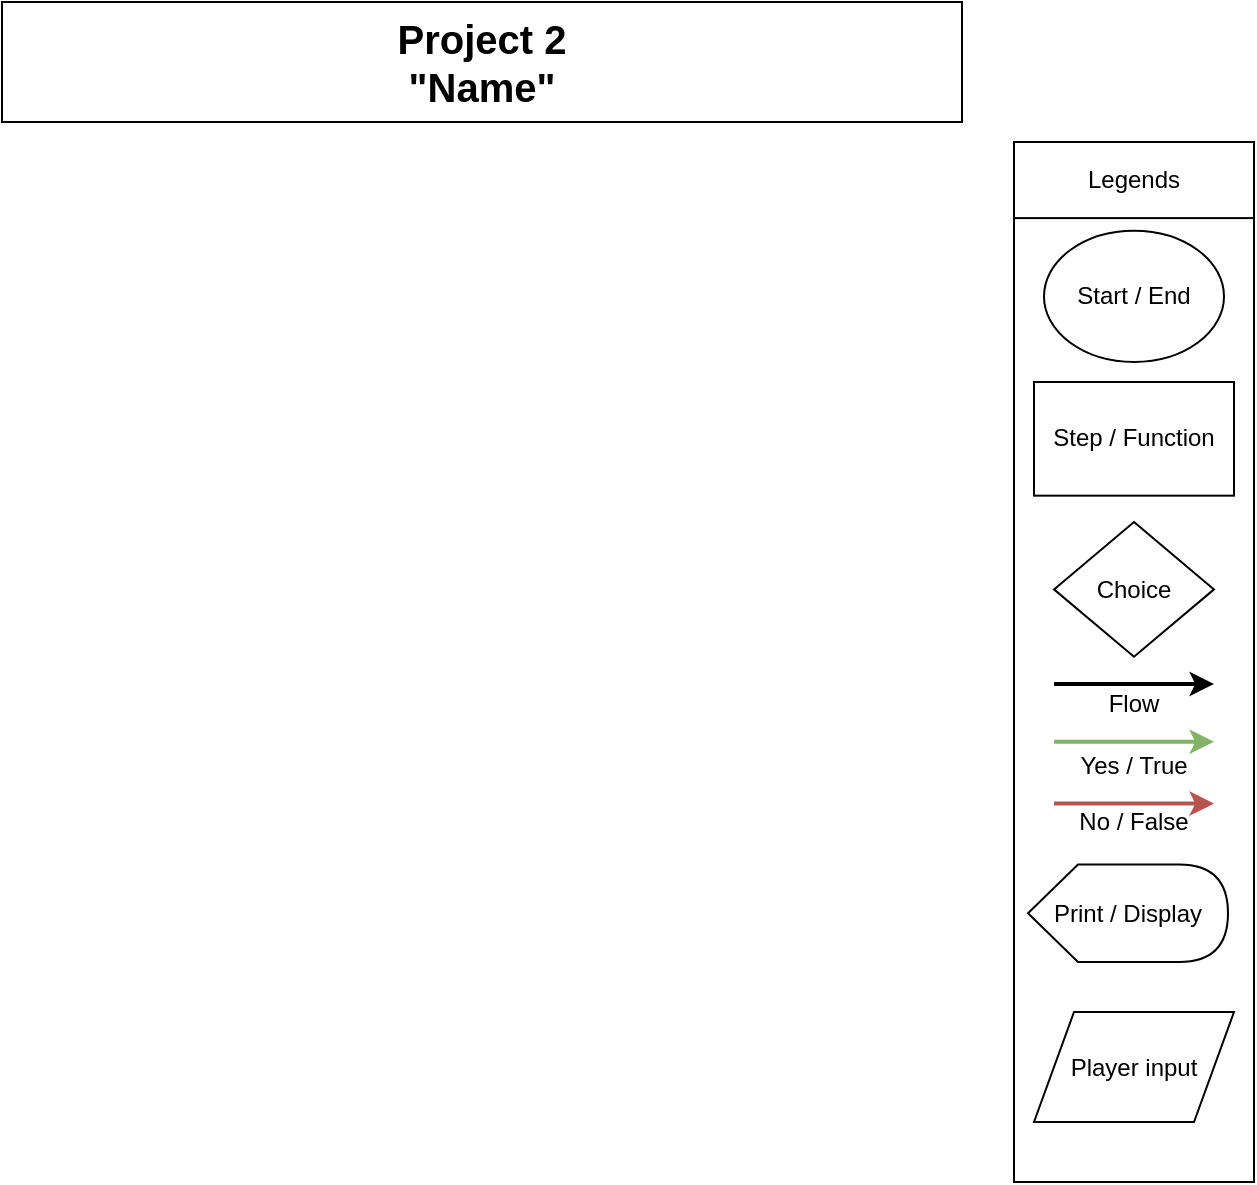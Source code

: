 <mxfile version="13.6.2" type="device"><diagram id="J9-rcBfEQGX09gcnp4mj" name="Page-1"><mxGraphModel dx="1264" dy="592" grid="1" gridSize="10" guides="1" tooltips="1" connect="1" arrows="1" fold="1" page="1" pageScale="1" pageWidth="827" pageHeight="1169" math="0" shadow="0"><root><mxCell id="0"/><mxCell id="1" parent="0"/><mxCell id="VCnG5QMiHwZn5JotL2Vl-1" value="" style="group" vertex="1" connectable="0" parent="1"><mxGeometry x="680" y="80" width="120" height="520" as="geometry"/></mxCell><mxCell id="VCnG5QMiHwZn5JotL2Vl-2" value="" style="group" vertex="1" connectable="0" parent="VCnG5QMiHwZn5JotL2Vl-1"><mxGeometry width="120" height="520" as="geometry"/></mxCell><mxCell id="VCnG5QMiHwZn5JotL2Vl-3" value="" style="rounded=0;whiteSpace=wrap;html=1;" vertex="1" parent="VCnG5QMiHwZn5JotL2Vl-2"><mxGeometry width="120" height="520" as="geometry"/></mxCell><mxCell id="VCnG5QMiHwZn5JotL2Vl-4" value="Start / End" style="ellipse;whiteSpace=wrap;html=1;" vertex="1" parent="VCnG5QMiHwZn5JotL2Vl-2"><mxGeometry x="15" y="44.4" width="90" height="65.6" as="geometry"/></mxCell><mxCell id="VCnG5QMiHwZn5JotL2Vl-5" value="Step / Function" style="rounded=0;whiteSpace=wrap;html=1;" vertex="1" parent="VCnG5QMiHwZn5JotL2Vl-2"><mxGeometry x="10" y="120.0" width="100" height="56.83" as="geometry"/></mxCell><mxCell id="VCnG5QMiHwZn5JotL2Vl-6" value="Choice" style="rhombus;whiteSpace=wrap;html=1;" vertex="1" parent="VCnG5QMiHwZn5JotL2Vl-2"><mxGeometry x="20" y="190.003" width="80" height="67.378" as="geometry"/></mxCell><mxCell id="VCnG5QMiHwZn5JotL2Vl-7" value="" style="endArrow=classic;html=1;strokeWidth=2;" edge="1" parent="VCnG5QMiHwZn5JotL2Vl-2"><mxGeometry width="50" height="50" relative="1" as="geometry"><mxPoint x="20" y="270.988" as="sourcePoint"/><mxPoint x="100" y="270.988" as="targetPoint"/></mxGeometry></mxCell><mxCell id="VCnG5QMiHwZn5JotL2Vl-8" value="" style="endArrow=classic;html=1;strokeWidth=2;fillColor=#d5e8d4;strokeColor=#82b366;" edge="1" parent="VCnG5QMiHwZn5JotL2Vl-2"><mxGeometry width="50" height="50" relative="1" as="geometry"><mxPoint x="20" y="299.89" as="sourcePoint"/><mxPoint x="100" y="299.89" as="targetPoint"/></mxGeometry></mxCell><mxCell id="VCnG5QMiHwZn5JotL2Vl-9" value="" style="endArrow=classic;html=1;strokeWidth=2;fillColor=#f8cecc;strokeColor=#b85450;" edge="1" parent="VCnG5QMiHwZn5JotL2Vl-2"><mxGeometry width="50" height="50" relative="1" as="geometry"><mxPoint x="20" y="330.793" as="sourcePoint"/><mxPoint x="100" y="330.793" as="targetPoint"/></mxGeometry></mxCell><mxCell id="VCnG5QMiHwZn5JotL2Vl-10" value="Flow" style="text;html=1;strokeColor=none;fillColor=none;align=center;verticalAlign=middle;whiteSpace=wrap;rounded=0;" vertex="1" parent="VCnG5QMiHwZn5JotL2Vl-2"><mxGeometry x="20" y="273" width="80" height="16.95" as="geometry"/></mxCell><mxCell id="VCnG5QMiHwZn5JotL2Vl-11" value="Yes / True" style="text;html=1;strokeColor=none;fillColor=none;align=center;verticalAlign=middle;whiteSpace=wrap;rounded=0;" vertex="1" parent="VCnG5QMiHwZn5JotL2Vl-2"><mxGeometry x="20" y="300" width="80" height="23.84" as="geometry"/></mxCell><mxCell id="VCnG5QMiHwZn5JotL2Vl-12" value="No / False" style="text;html=1;strokeColor=none;fillColor=none;align=center;verticalAlign=middle;whiteSpace=wrap;rounded=0;" vertex="1" parent="VCnG5QMiHwZn5JotL2Vl-2"><mxGeometry x="20" y="331" width="80" height="17.74" as="geometry"/></mxCell><mxCell id="VCnG5QMiHwZn5JotL2Vl-13" value="Legends" style="text;html=1;fillColor=none;align=center;verticalAlign=middle;whiteSpace=wrap;rounded=0;strokeColor=#000000;" vertex="1" parent="VCnG5QMiHwZn5JotL2Vl-2"><mxGeometry width="120" height="38.049" as="geometry"/></mxCell><mxCell id="VCnG5QMiHwZn5JotL2Vl-14" value="Print / Display" style="shape=display;whiteSpace=wrap;html=1;strokeColor=#000000;" vertex="1" parent="VCnG5QMiHwZn5JotL2Vl-2"><mxGeometry x="7" y="361.22" width="100" height="48.78" as="geometry"/></mxCell><mxCell id="VCnG5QMiHwZn5JotL2Vl-15" value="Player input" style="shape=parallelogram;perimeter=parallelogramPerimeter;whiteSpace=wrap;html=1;strokeColor=#000000;" vertex="1" parent="VCnG5QMiHwZn5JotL2Vl-2"><mxGeometry x="10" y="435" width="100" height="55" as="geometry"/></mxCell><mxCell id="VCnG5QMiHwZn5JotL2Vl-16" value="&lt;b style=&quot;font-size: 20px&quot;&gt;Project 2&lt;br&gt;&quot;Name&quot;&lt;br&gt;&lt;/b&gt;" style="rounded=0;whiteSpace=wrap;html=1;" vertex="1" parent="1"><mxGeometry x="174" y="10" width="480" height="60" as="geometry"/></mxCell></root></mxGraphModel></diagram></mxfile>